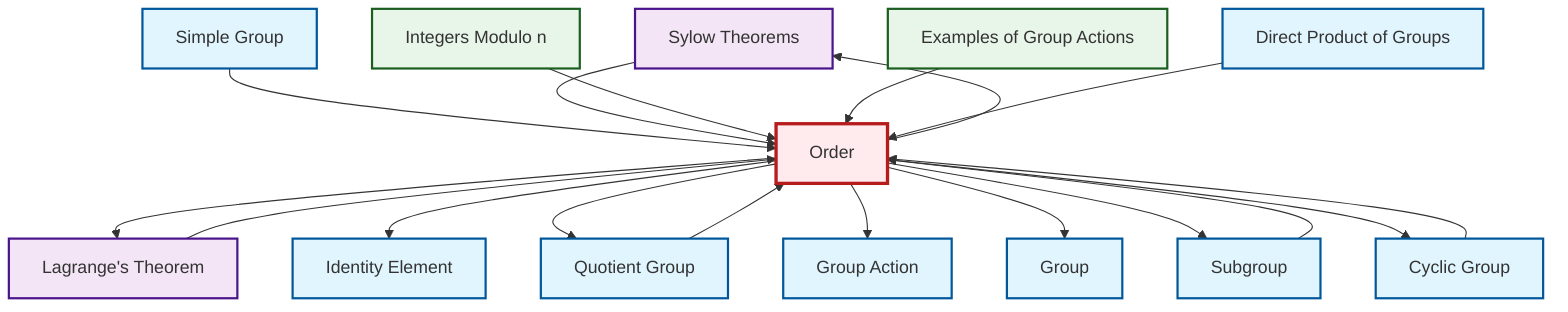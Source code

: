graph TD
    classDef definition fill:#e1f5fe,stroke:#01579b,stroke-width:2px
    classDef theorem fill:#f3e5f5,stroke:#4a148c,stroke-width:2px
    classDef axiom fill:#fff3e0,stroke:#e65100,stroke-width:2px
    classDef example fill:#e8f5e9,stroke:#1b5e20,stroke-width:2px
    classDef current fill:#ffebee,stroke:#b71c1c,stroke-width:3px
    thm-sylow["Sylow Theorems"]:::theorem
    def-group["Group"]:::definition
    def-subgroup["Subgroup"]:::definition
    ex-group-action-examples["Examples of Group Actions"]:::example
    def-group-action["Group Action"]:::definition
    def-identity-element["Identity Element"]:::definition
    def-direct-product["Direct Product of Groups"]:::definition
    def-cyclic-group["Cyclic Group"]:::definition
    def-quotient-group["Quotient Group"]:::definition
    ex-quotient-integers-mod-n["Integers Modulo n"]:::example
    thm-lagrange["Lagrange's Theorem"]:::theorem
    def-simple-group["Simple Group"]:::definition
    def-order["Order"]:::definition
    def-simple-group --> def-order
    def-order --> thm-lagrange
    def-order --> def-identity-element
    thm-sylow --> def-order
    def-subgroup --> def-order
    thm-lagrange --> def-order
    def-cyclic-group --> def-order
    ex-quotient-integers-mod-n --> def-order
    ex-group-action-examples --> def-order
    def-direct-product --> def-order
    def-order --> def-quotient-group
    def-order --> def-group-action
    def-order --> thm-sylow
    def-order --> def-group
    def-order --> def-subgroup
    def-order --> def-cyclic-group
    def-quotient-group --> def-order
    class def-order current